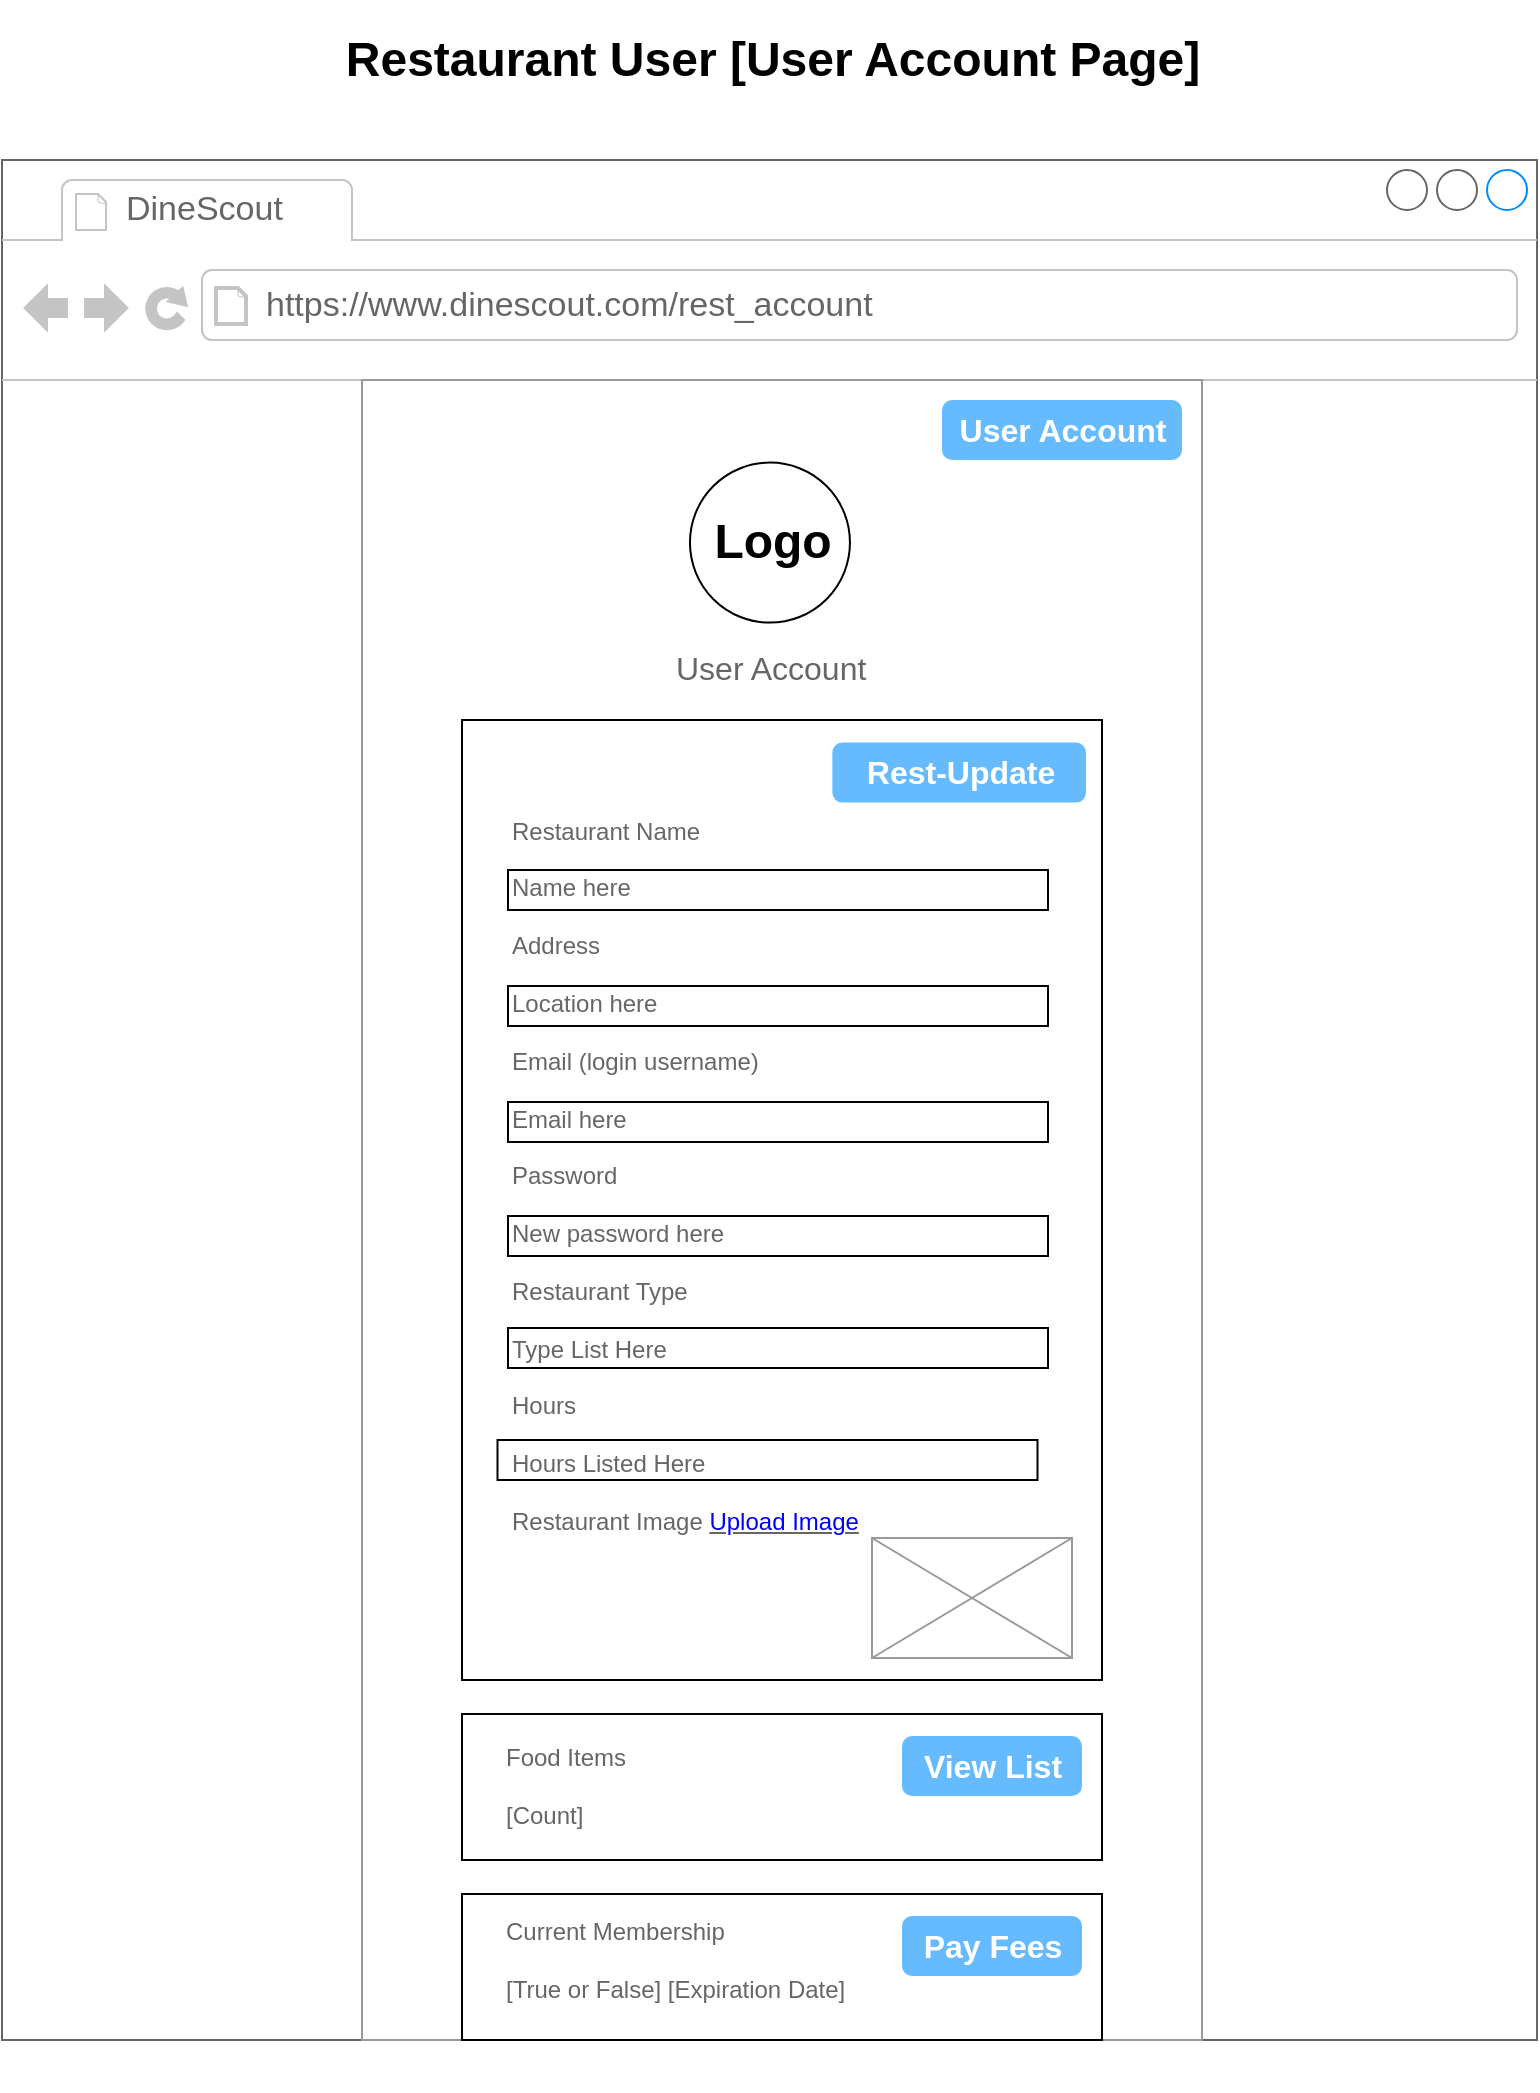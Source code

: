 <mxfile version="24.8.0">
  <diagram name="Page-1" id="w5lIHnZK77a8yhrqPxab">
    <mxGraphModel dx="1498" dy="1097" grid="1" gridSize="10" guides="1" tooltips="1" connect="1" arrows="1" fold="1" page="1" pageScale="1" pageWidth="850" pageHeight="1100" math="0" shadow="0">
      <root>
        <mxCell id="0" />
        <mxCell id="1" parent="0" />
        <mxCell id="3R2I6MUwIysTPf9Kqypu-1" value="" style="strokeWidth=1;shadow=0;dashed=0;align=center;html=1;shape=mxgraph.mockup.containers.browserWindow;rSize=0;strokeColor=#666666;strokeColor2=#008cff;strokeColor3=#c4c4c4;mainText=,;recursiveResize=0;" vertex="1" parent="1">
          <mxGeometry x="40" y="120" width="767.5" height="940" as="geometry" />
        </mxCell>
        <mxCell id="3R2I6MUwIysTPf9Kqypu-2" value="DineScout" style="strokeWidth=1;shadow=0;dashed=0;align=center;html=1;shape=mxgraph.mockup.containers.anchor;fontSize=17;fontColor=#666666;align=left;whiteSpace=wrap;" vertex="1" parent="3R2I6MUwIysTPf9Kqypu-1">
          <mxGeometry x="60" y="12" width="110" height="26" as="geometry" />
        </mxCell>
        <mxCell id="3R2I6MUwIysTPf9Kqypu-3" value="https://www.dinescout.com/rest_account" style="strokeWidth=1;shadow=0;dashed=0;align=center;html=1;shape=mxgraph.mockup.containers.anchor;rSize=0;fontSize=17;fontColor=#666666;align=left;" vertex="1" parent="3R2I6MUwIysTPf9Kqypu-1">
          <mxGeometry x="130" y="60" width="250" height="26" as="geometry" />
        </mxCell>
        <mxCell id="3R2I6MUwIysTPf9Kqypu-4" value="" style="strokeWidth=1;shadow=0;dashed=0;align=center;html=1;shape=mxgraph.mockup.forms.rrect;rSize=0;strokeColor=#999999;fillColor=#ffffff;" vertex="1" parent="3R2I6MUwIysTPf9Kqypu-1">
          <mxGeometry x="180" y="110" width="420" height="830" as="geometry" />
        </mxCell>
        <mxCell id="3R2I6MUwIysTPf9Kqypu-5" value="" style="rounded=0;whiteSpace=wrap;html=1;" vertex="1" parent="3R2I6MUwIysTPf9Kqypu-4">
          <mxGeometry x="50" y="170" width="320" height="480" as="geometry" />
        </mxCell>
        <mxCell id="3R2I6MUwIysTPf9Kqypu-6" value="" style="ellipse;whiteSpace=wrap;html=1;aspect=fixed;" vertex="1" parent="3R2I6MUwIysTPf9Kqypu-4">
          <mxGeometry x="163.98" y="41.303" width="80" height="80" as="geometry" />
        </mxCell>
        <mxCell id="3R2I6MUwIysTPf9Kqypu-7" value="Logo" style="text;strokeColor=none;fillColor=none;html=1;fontSize=24;fontStyle=1;verticalAlign=middle;align=center;" vertex="1" parent="3R2I6MUwIysTPf9Kqypu-4">
          <mxGeometry x="100" y="58.61" width="210" height="45.39" as="geometry" />
        </mxCell>
        <mxCell id="3R2I6MUwIysTPf9Kqypu-8" value="" style="strokeWidth=1;shadow=0;dashed=0;align=center;html=1;shape=mxgraph.mockup.forms.anchor;fontSize=12;fontColor=#666666;align=left;resizeWidth=1;spacingLeft=0;" vertex="1" parent="3R2I6MUwIysTPf9Kqypu-4">
          <mxGeometry x="164.5" y="710" width="115" height="20" as="geometry" />
        </mxCell>
        <mxCell id="3R2I6MUwIysTPf9Kqypu-9" value="" style="strokeWidth=1;shadow=0;dashed=0;align=center;html=1;shape=mxgraph.mockup.forms.anchor;fontSize=12;fontColor=#666666;align=left;resizeWidth=1;spacingLeft=0;" vertex="1" parent="3R2I6MUwIysTPf9Kqypu-4">
          <mxGeometry x="159" y="422" width="210" height="130" as="geometry" />
        </mxCell>
        <mxCell id="3R2I6MUwIysTPf9Kqypu-10" value="" style="rounded=0;whiteSpace=wrap;html=1;" vertex="1" parent="3R2I6MUwIysTPf9Kqypu-4">
          <mxGeometry x="50" y="667" width="320" height="73" as="geometry" />
        </mxCell>
        <mxCell id="3R2I6MUwIysTPf9Kqypu-11" value="&lt;div&gt;Food Items&lt;/div&gt;&lt;div&gt;&lt;br&gt;&lt;/div&gt;&lt;div&gt;[Count]&lt;/div&gt;" style="strokeWidth=1;shadow=0;dashed=0;align=center;html=1;shape=mxgraph.mockup.forms.anchor;fontSize=12;fontColor=#666666;align=left;resizeWidth=1;spacingLeft=0;" vertex="1" parent="3R2I6MUwIysTPf9Kqypu-4">
          <mxGeometry x="69.5" y="638" width="210" height="130" as="geometry" />
        </mxCell>
        <mxCell id="3R2I6MUwIysTPf9Kqypu-12" value="View List" style="strokeWidth=1;shadow=0;dashed=0;align=center;html=1;shape=mxgraph.mockup.forms.rrect;rSize=5;strokeColor=none;fontColor=#ffffff;fillColor=#66bbff;fontSize=16;fontStyle=1;" vertex="1" parent="3R2I6MUwIysTPf9Kqypu-4">
          <mxGeometry x="270" y="678" width="90" height="30" as="geometry" />
        </mxCell>
        <mxCell id="3R2I6MUwIysTPf9Kqypu-13" value="" style="rounded=0;whiteSpace=wrap;html=1;" vertex="1" parent="3R2I6MUwIysTPf9Kqypu-4">
          <mxGeometry x="50" y="757" width="320" height="73" as="geometry" />
        </mxCell>
        <mxCell id="3R2I6MUwIysTPf9Kqypu-14" value="&lt;div&gt;Current Membership&lt;/div&gt;&lt;div&gt;&lt;br&gt;&lt;/div&gt;&lt;div&gt;[True or False] [Expiration Date]&lt;/div&gt;" style="strokeWidth=1;shadow=0;dashed=0;align=center;html=1;shape=mxgraph.mockup.forms.anchor;fontSize=12;fontColor=#666666;align=left;resizeWidth=1;spacingLeft=0;" vertex="1" parent="3R2I6MUwIysTPf9Kqypu-4">
          <mxGeometry x="69.5" y="725" width="210" height="130" as="geometry" />
        </mxCell>
        <mxCell id="3R2I6MUwIysTPf9Kqypu-15" value="Pay Fees" style="strokeWidth=1;shadow=0;dashed=0;align=center;html=1;shape=mxgraph.mockup.forms.rrect;rSize=5;strokeColor=none;fontColor=#ffffff;fillColor=#66bbff;fontSize=16;fontStyle=1;" vertex="1" parent="3R2I6MUwIysTPf9Kqypu-4">
          <mxGeometry x="270" y="768" width="90" height="30" as="geometry" />
        </mxCell>
        <mxCell id="3R2I6MUwIysTPf9Kqypu-16" value="" style="rounded=0;whiteSpace=wrap;html=1;" vertex="1" parent="3R2I6MUwIysTPf9Kqypu-4">
          <mxGeometry x="73" y="361" width="270" height="20" as="geometry" />
        </mxCell>
        <mxCell id="3R2I6MUwIysTPf9Kqypu-17" value="" style="rounded=0;whiteSpace=wrap;html=1;" vertex="1" parent="3R2I6MUwIysTPf9Kqypu-4">
          <mxGeometry x="73" y="418" width="270" height="20" as="geometry" />
        </mxCell>
        <mxCell id="3R2I6MUwIysTPf9Kqypu-18" value="User Account" style="strokeWidth=1;shadow=0;dashed=0;align=center;html=1;shape=mxgraph.mockup.forms.rrect;rSize=5;strokeColor=none;fontColor=#ffffff;fillColor=#66bbff;fontSize=16;fontStyle=1;" vertex="1" parent="3R2I6MUwIysTPf9Kqypu-4">
          <mxGeometry x="290" y="10" width="120" height="30" as="geometry" />
        </mxCell>
        <mxCell id="3R2I6MUwIysTPf9Kqypu-29" value="" style="verticalLabelPosition=bottom;shadow=0;dashed=0;align=center;html=1;verticalAlign=top;strokeWidth=1;shape=mxgraph.mockup.graphics.simpleIcon;strokeColor=#999999;" vertex="1" parent="3R2I6MUwIysTPf9Kqypu-4">
          <mxGeometry x="255" y="579" width="100" height="60" as="geometry" />
        </mxCell>
        <mxCell id="3R2I6MUwIysTPf9Kqypu-19" value="Restaurant User [User Account Page]" style="text;strokeColor=none;fillColor=none;html=1;fontSize=24;fontStyle=1;verticalAlign=middle;align=center;" vertex="1" parent="1">
          <mxGeometry x="375" y="40" width="100" height="60" as="geometry" />
        </mxCell>
        <mxCell id="3R2I6MUwIysTPf9Kqypu-20" value="" style="rounded=0;whiteSpace=wrap;html=1;" vertex="1" parent="1">
          <mxGeometry x="293" y="475" width="270" height="20" as="geometry" />
        </mxCell>
        <mxCell id="3R2I6MUwIysTPf9Kqypu-21" value="Rest-Update" style="strokeWidth=1;shadow=0;dashed=0;align=center;html=1;shape=mxgraph.mockup.forms.rrect;rSize=5;strokeColor=none;fontColor=#ffffff;fillColor=#66bbff;fontSize=16;fontStyle=1;" vertex="1" parent="1">
          <mxGeometry x="455.18" y="411.3" width="126.82" height="30" as="geometry" />
        </mxCell>
        <mxCell id="3R2I6MUwIysTPf9Kqypu-22" value="&lt;span style=&quot;font-size: 16px;&quot;&gt;User Account&lt;/span&gt;" style="strokeWidth=1;shadow=0;dashed=0;align=center;html=1;shape=mxgraph.mockup.forms.anchor;fontSize=12;fontColor=#666666;align=left;resizeWidth=1;spacingLeft=0;" vertex="1" parent="1">
          <mxGeometry x="375" y="309" width="210" height="130" as="geometry" />
        </mxCell>
        <mxCell id="3R2I6MUwIysTPf9Kqypu-23" value="" style="rounded=0;whiteSpace=wrap;html=1;" vertex="1" parent="1">
          <mxGeometry x="293" y="533" width="270" height="20" as="geometry" />
        </mxCell>
        <mxCell id="3R2I6MUwIysTPf9Kqypu-27" value="" style="rounded=0;whiteSpace=wrap;html=1;" vertex="1" parent="1">
          <mxGeometry x="293" y="704" width="270" height="20" as="geometry" />
        </mxCell>
        <mxCell id="3R2I6MUwIysTPf9Kqypu-28" value="" style="rounded=0;whiteSpace=wrap;html=1;" vertex="1" parent="1">
          <mxGeometry x="287.75" y="760" width="270" height="20" as="geometry" />
        </mxCell>
        <mxCell id="3R2I6MUwIysTPf9Kqypu-24" value="Restaurant Name&lt;div&gt;&lt;br&gt;&lt;/div&gt;&lt;div&gt;Name here&lt;br&gt;&lt;div&gt;&lt;br&gt;&lt;/div&gt;&lt;div&gt;Address&lt;/div&gt;&lt;div&gt;&lt;br&gt;&lt;/div&gt;&lt;div&gt;Location here&lt;/div&gt;&lt;div&gt;&lt;br&gt;&lt;/div&gt;&lt;div&gt;Email (login username)&lt;/div&gt;&lt;div&gt;&lt;br&gt;&lt;/div&gt;&lt;div&gt;Email here&lt;/div&gt;&lt;div&gt;&lt;br&gt;&lt;/div&gt;&lt;div&gt;Password&lt;/div&gt;&lt;/div&gt;&lt;div&gt;&lt;br&gt;&lt;/div&gt;&lt;div&gt;New password here&lt;/div&gt;&lt;div&gt;&lt;br&gt;&lt;/div&gt;&lt;div&gt;Restaurant Type&lt;/div&gt;&lt;div&gt;&lt;br&gt;&lt;/div&gt;&lt;div&gt;Type List Here&lt;/div&gt;&lt;div&gt;&lt;br&gt;&lt;/div&gt;&lt;div&gt;Hours&lt;/div&gt;&lt;div&gt;&lt;br&gt;&lt;/div&gt;&lt;div&gt;Hours Listed Here&lt;/div&gt;&lt;div&gt;&lt;br&gt;&lt;/div&gt;&lt;div&gt;Restaurant Image &lt;u&gt;&lt;font color=&quot;#0000ff&quot;&gt;Upload Image&lt;/font&gt;&lt;/u&gt;&lt;/div&gt;" style="strokeWidth=1;shadow=0;dashed=0;align=center;html=1;shape=mxgraph.mockup.forms.anchor;fontSize=12;fontColor=#666666;align=left;resizeWidth=1;spacingLeft=0;" vertex="1" parent="1">
          <mxGeometry x="293" y="563" width="210" height="130" as="geometry" />
        </mxCell>
      </root>
    </mxGraphModel>
  </diagram>
</mxfile>

